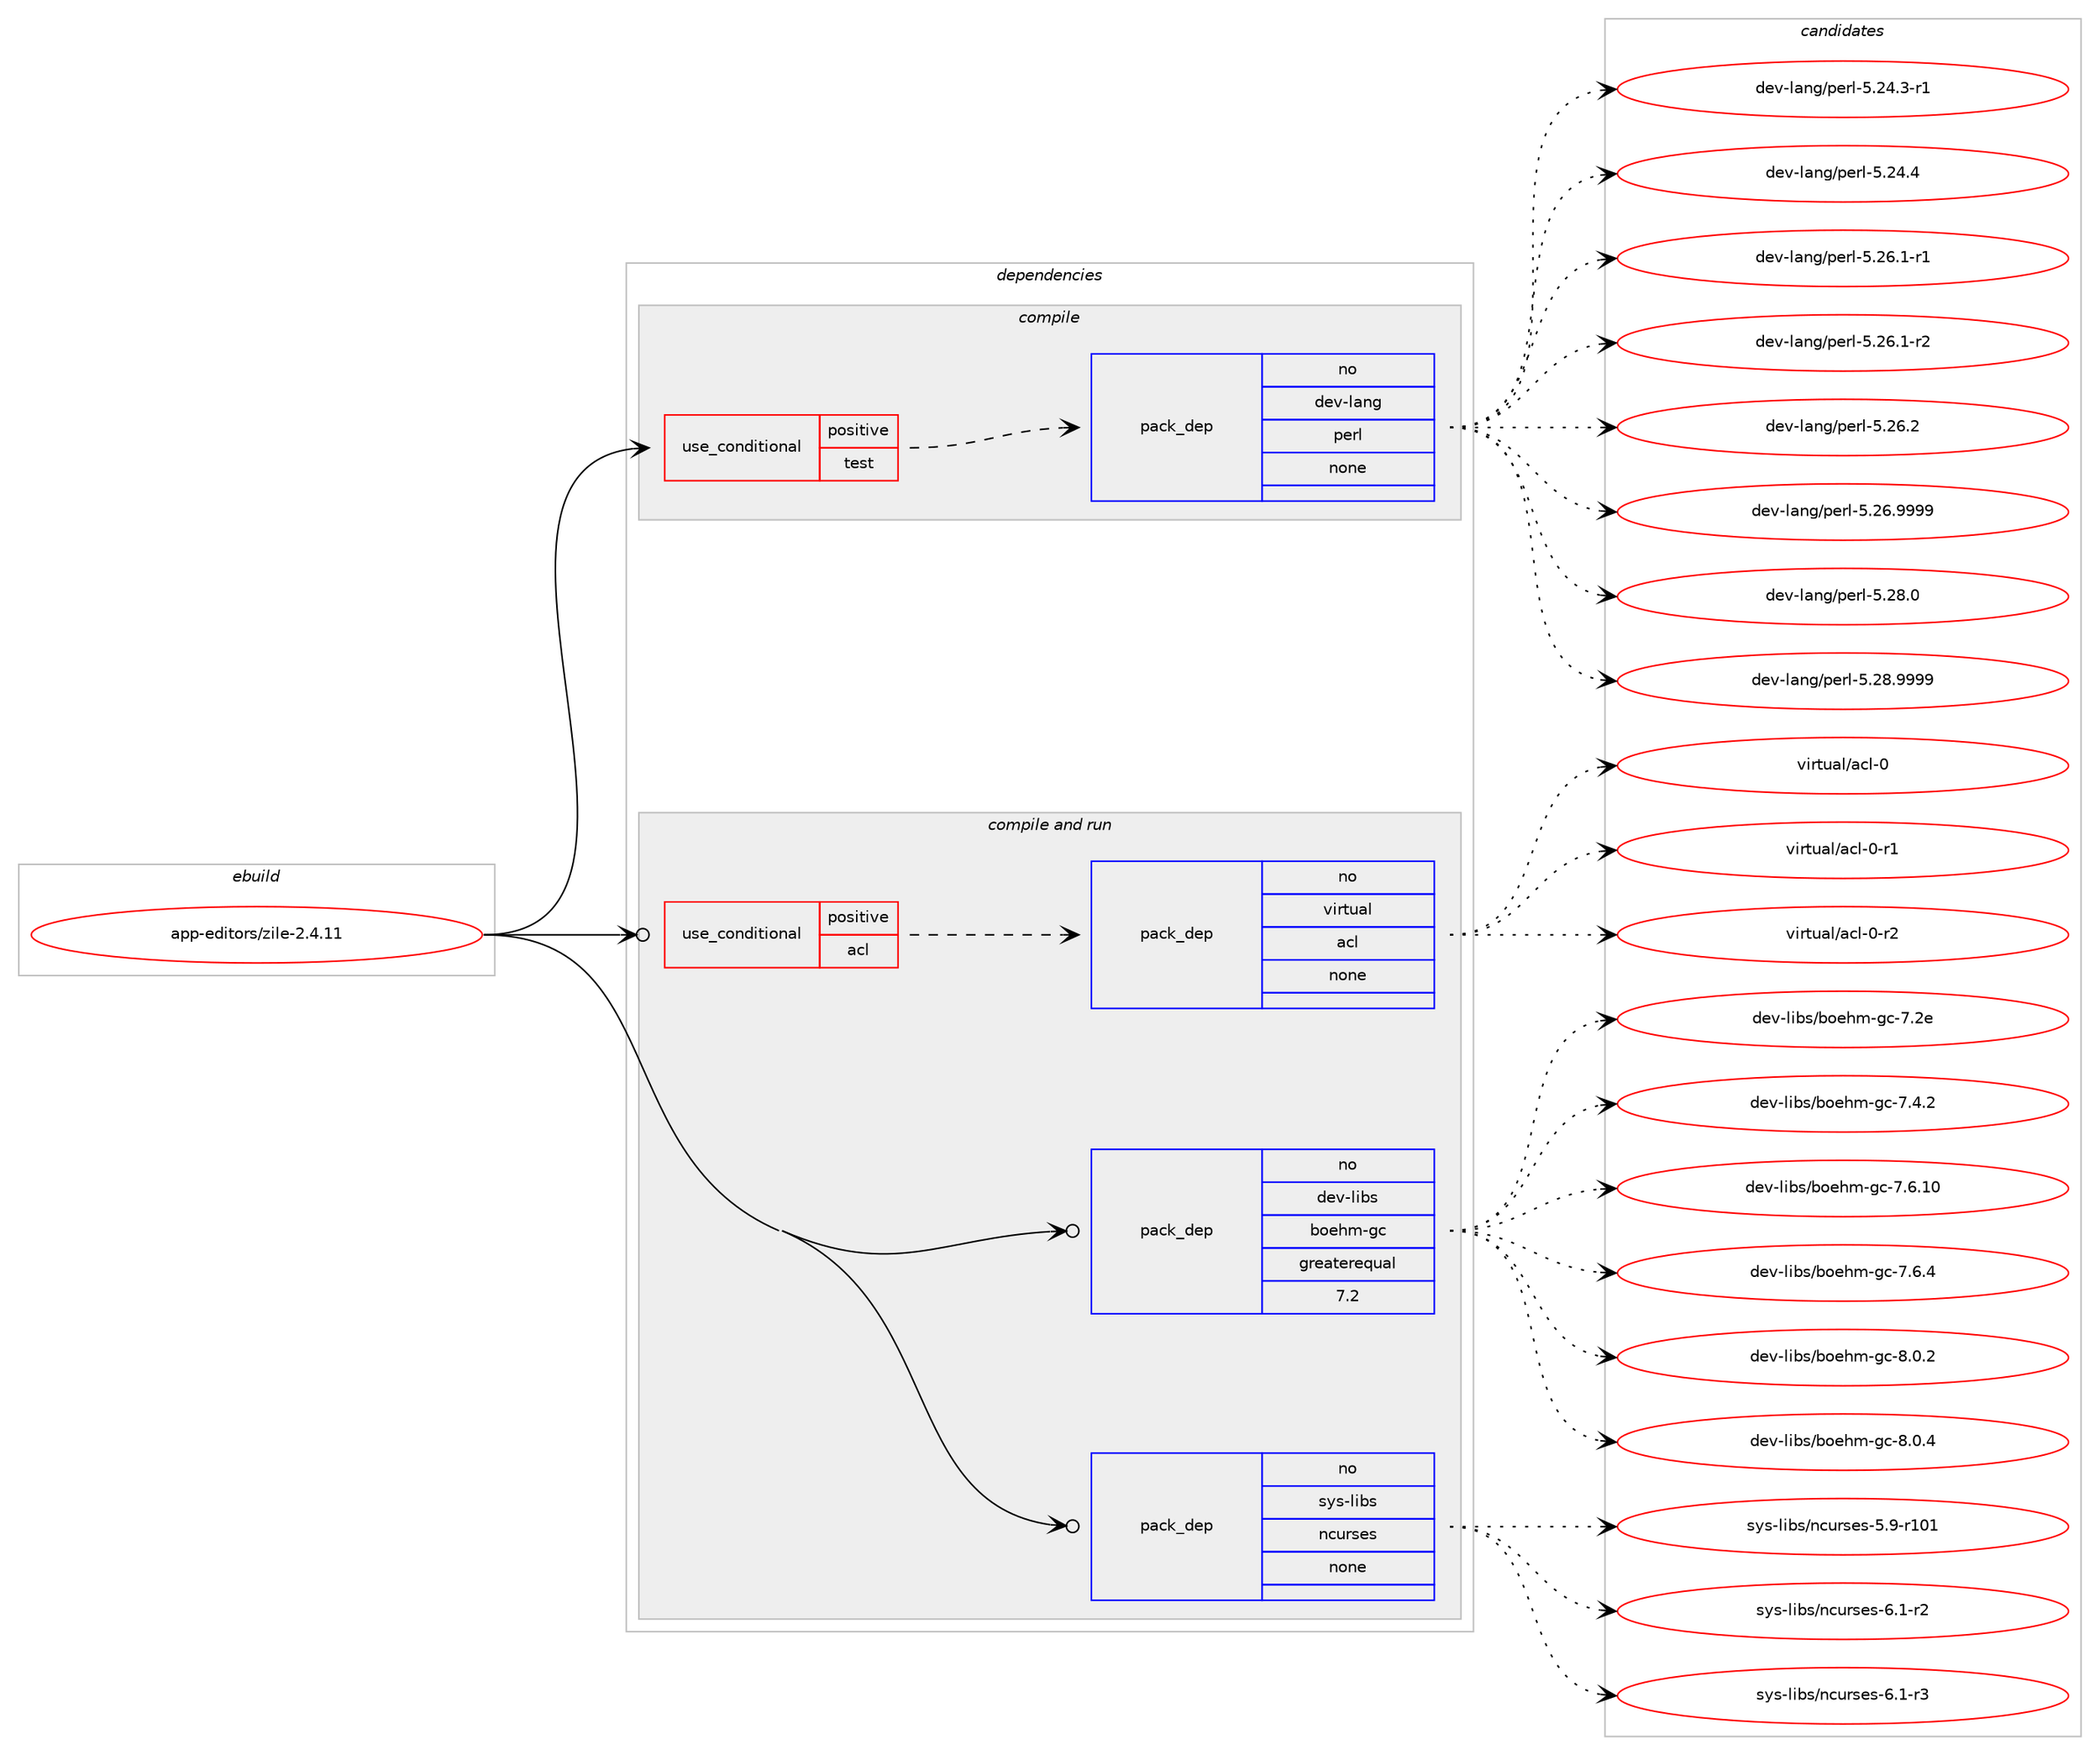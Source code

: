 digraph prolog {

# *************
# Graph options
# *************

newrank=true;
concentrate=true;
compound=true;
graph [rankdir=LR,fontname=Helvetica,fontsize=10,ranksep=1.5];#, ranksep=2.5, nodesep=0.2];
edge  [arrowhead=vee];
node  [fontname=Helvetica,fontsize=10];

# **********
# The ebuild
# **********

subgraph cluster_leftcol {
color=gray;
rank=same;
label=<<i>ebuild</i>>;
id [label="app-editors/zile-2.4.11", color=red, width=4, href="../app-editors/zile-2.4.11.svg"];
}

# ****************
# The dependencies
# ****************

subgraph cluster_midcol {
color=gray;
label=<<i>dependencies</i>>;
subgraph cluster_compile {
fillcolor="#eeeeee";
style=filled;
label=<<i>compile</i>>;
subgraph cond349352 {
dependency1282415 [label=<<TABLE BORDER="0" CELLBORDER="1" CELLSPACING="0" CELLPADDING="4"><TR><TD ROWSPAN="3" CELLPADDING="10">use_conditional</TD></TR><TR><TD>positive</TD></TR><TR><TD>test</TD></TR></TABLE>>, shape=none, color=red];
subgraph pack913112 {
dependency1282416 [label=<<TABLE BORDER="0" CELLBORDER="1" CELLSPACING="0" CELLPADDING="4" WIDTH="220"><TR><TD ROWSPAN="6" CELLPADDING="30">pack_dep</TD></TR><TR><TD WIDTH="110">no</TD></TR><TR><TD>dev-lang</TD></TR><TR><TD>perl</TD></TR><TR><TD>none</TD></TR><TR><TD></TD></TR></TABLE>>, shape=none, color=blue];
}
dependency1282415:e -> dependency1282416:w [weight=20,style="dashed",arrowhead="vee"];
}
id:e -> dependency1282415:w [weight=20,style="solid",arrowhead="vee"];
}
subgraph cluster_compileandrun {
fillcolor="#eeeeee";
style=filled;
label=<<i>compile and run</i>>;
subgraph cond349353 {
dependency1282417 [label=<<TABLE BORDER="0" CELLBORDER="1" CELLSPACING="0" CELLPADDING="4"><TR><TD ROWSPAN="3" CELLPADDING="10">use_conditional</TD></TR><TR><TD>positive</TD></TR><TR><TD>acl</TD></TR></TABLE>>, shape=none, color=red];
subgraph pack913113 {
dependency1282418 [label=<<TABLE BORDER="0" CELLBORDER="1" CELLSPACING="0" CELLPADDING="4" WIDTH="220"><TR><TD ROWSPAN="6" CELLPADDING="30">pack_dep</TD></TR><TR><TD WIDTH="110">no</TD></TR><TR><TD>virtual</TD></TR><TR><TD>acl</TD></TR><TR><TD>none</TD></TR><TR><TD></TD></TR></TABLE>>, shape=none, color=blue];
}
dependency1282417:e -> dependency1282418:w [weight=20,style="dashed",arrowhead="vee"];
}
id:e -> dependency1282417:w [weight=20,style="solid",arrowhead="odotvee"];
subgraph pack913114 {
dependency1282419 [label=<<TABLE BORDER="0" CELLBORDER="1" CELLSPACING="0" CELLPADDING="4" WIDTH="220"><TR><TD ROWSPAN="6" CELLPADDING="30">pack_dep</TD></TR><TR><TD WIDTH="110">no</TD></TR><TR><TD>dev-libs</TD></TR><TR><TD>boehm-gc</TD></TR><TR><TD>greaterequal</TD></TR><TR><TD>7.2</TD></TR></TABLE>>, shape=none, color=blue];
}
id:e -> dependency1282419:w [weight=20,style="solid",arrowhead="odotvee"];
subgraph pack913115 {
dependency1282420 [label=<<TABLE BORDER="0" CELLBORDER="1" CELLSPACING="0" CELLPADDING="4" WIDTH="220"><TR><TD ROWSPAN="6" CELLPADDING="30">pack_dep</TD></TR><TR><TD WIDTH="110">no</TD></TR><TR><TD>sys-libs</TD></TR><TR><TD>ncurses</TD></TR><TR><TD>none</TD></TR><TR><TD></TD></TR></TABLE>>, shape=none, color=blue];
}
id:e -> dependency1282420:w [weight=20,style="solid",arrowhead="odotvee"];
}
subgraph cluster_run {
fillcolor="#eeeeee";
style=filled;
label=<<i>run</i>>;
}
}

# **************
# The candidates
# **************

subgraph cluster_choices {
rank=same;
color=gray;
label=<<i>candidates</i>>;

subgraph choice913112 {
color=black;
nodesep=1;
choice100101118451089711010347112101114108455346505246514511449 [label="dev-lang/perl-5.24.3-r1", color=red, width=4,href="../dev-lang/perl-5.24.3-r1.svg"];
choice10010111845108971101034711210111410845534650524652 [label="dev-lang/perl-5.24.4", color=red, width=4,href="../dev-lang/perl-5.24.4.svg"];
choice100101118451089711010347112101114108455346505446494511449 [label="dev-lang/perl-5.26.1-r1", color=red, width=4,href="../dev-lang/perl-5.26.1-r1.svg"];
choice100101118451089711010347112101114108455346505446494511450 [label="dev-lang/perl-5.26.1-r2", color=red, width=4,href="../dev-lang/perl-5.26.1-r2.svg"];
choice10010111845108971101034711210111410845534650544650 [label="dev-lang/perl-5.26.2", color=red, width=4,href="../dev-lang/perl-5.26.2.svg"];
choice10010111845108971101034711210111410845534650544657575757 [label="dev-lang/perl-5.26.9999", color=red, width=4,href="../dev-lang/perl-5.26.9999.svg"];
choice10010111845108971101034711210111410845534650564648 [label="dev-lang/perl-5.28.0", color=red, width=4,href="../dev-lang/perl-5.28.0.svg"];
choice10010111845108971101034711210111410845534650564657575757 [label="dev-lang/perl-5.28.9999", color=red, width=4,href="../dev-lang/perl-5.28.9999.svg"];
dependency1282416:e -> choice100101118451089711010347112101114108455346505246514511449:w [style=dotted,weight="100"];
dependency1282416:e -> choice10010111845108971101034711210111410845534650524652:w [style=dotted,weight="100"];
dependency1282416:e -> choice100101118451089711010347112101114108455346505446494511449:w [style=dotted,weight="100"];
dependency1282416:e -> choice100101118451089711010347112101114108455346505446494511450:w [style=dotted,weight="100"];
dependency1282416:e -> choice10010111845108971101034711210111410845534650544650:w [style=dotted,weight="100"];
dependency1282416:e -> choice10010111845108971101034711210111410845534650544657575757:w [style=dotted,weight="100"];
dependency1282416:e -> choice10010111845108971101034711210111410845534650564648:w [style=dotted,weight="100"];
dependency1282416:e -> choice10010111845108971101034711210111410845534650564657575757:w [style=dotted,weight="100"];
}
subgraph choice913113 {
color=black;
nodesep=1;
choice118105114116117971084797991084548 [label="virtual/acl-0", color=red, width=4,href="../virtual/acl-0.svg"];
choice1181051141161179710847979910845484511449 [label="virtual/acl-0-r1", color=red, width=4,href="../virtual/acl-0-r1.svg"];
choice1181051141161179710847979910845484511450 [label="virtual/acl-0-r2", color=red, width=4,href="../virtual/acl-0-r2.svg"];
dependency1282418:e -> choice118105114116117971084797991084548:w [style=dotted,weight="100"];
dependency1282418:e -> choice1181051141161179710847979910845484511449:w [style=dotted,weight="100"];
dependency1282418:e -> choice1181051141161179710847979910845484511450:w [style=dotted,weight="100"];
}
subgraph choice913114 {
color=black;
nodesep=1;
choice10010111845108105981154798111101104109451039945554650101 [label="dev-libs/boehm-gc-7.2e", color=red, width=4,href="../dev-libs/boehm-gc-7.2e.svg"];
choice100101118451081059811547981111011041094510399455546524650 [label="dev-libs/boehm-gc-7.4.2", color=red, width=4,href="../dev-libs/boehm-gc-7.4.2.svg"];
choice10010111845108105981154798111101104109451039945554654464948 [label="dev-libs/boehm-gc-7.6.10", color=red, width=4,href="../dev-libs/boehm-gc-7.6.10.svg"];
choice100101118451081059811547981111011041094510399455546544652 [label="dev-libs/boehm-gc-7.6.4", color=red, width=4,href="../dev-libs/boehm-gc-7.6.4.svg"];
choice100101118451081059811547981111011041094510399455646484650 [label="dev-libs/boehm-gc-8.0.2", color=red, width=4,href="../dev-libs/boehm-gc-8.0.2.svg"];
choice100101118451081059811547981111011041094510399455646484652 [label="dev-libs/boehm-gc-8.0.4", color=red, width=4,href="../dev-libs/boehm-gc-8.0.4.svg"];
dependency1282419:e -> choice10010111845108105981154798111101104109451039945554650101:w [style=dotted,weight="100"];
dependency1282419:e -> choice100101118451081059811547981111011041094510399455546524650:w [style=dotted,weight="100"];
dependency1282419:e -> choice10010111845108105981154798111101104109451039945554654464948:w [style=dotted,weight="100"];
dependency1282419:e -> choice100101118451081059811547981111011041094510399455546544652:w [style=dotted,weight="100"];
dependency1282419:e -> choice100101118451081059811547981111011041094510399455646484650:w [style=dotted,weight="100"];
dependency1282419:e -> choice100101118451081059811547981111011041094510399455646484652:w [style=dotted,weight="100"];
}
subgraph choice913115 {
color=black;
nodesep=1;
choice115121115451081059811547110991171141151011154553465745114494849 [label="sys-libs/ncurses-5.9-r101", color=red, width=4,href="../sys-libs/ncurses-5.9-r101.svg"];
choice11512111545108105981154711099117114115101115455446494511450 [label="sys-libs/ncurses-6.1-r2", color=red, width=4,href="../sys-libs/ncurses-6.1-r2.svg"];
choice11512111545108105981154711099117114115101115455446494511451 [label="sys-libs/ncurses-6.1-r3", color=red, width=4,href="../sys-libs/ncurses-6.1-r3.svg"];
dependency1282420:e -> choice115121115451081059811547110991171141151011154553465745114494849:w [style=dotted,weight="100"];
dependency1282420:e -> choice11512111545108105981154711099117114115101115455446494511450:w [style=dotted,weight="100"];
dependency1282420:e -> choice11512111545108105981154711099117114115101115455446494511451:w [style=dotted,weight="100"];
}
}

}
